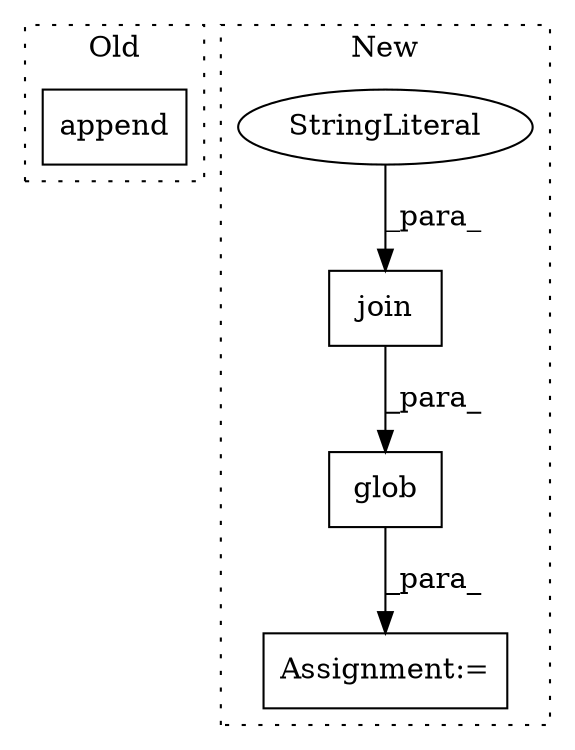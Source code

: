 digraph G {
subgraph cluster0 {
1 [label="append" a="32" s="2250,2272" l="7,1" shape="box"];
label = "Old";
style="dotted";
}
subgraph cluster1 {
2 [label="glob" a="32" s="796,839" l="5,1" shape="box"];
3 [label="Assignment:=" a="7" s="1928" l="1" shape="box"];
4 [label="join" a="32" s="809,838" l="5,1" shape="box"];
5 [label="StringLiteral" a="45" s="831" l="7" shape="ellipse"];
label = "New";
style="dotted";
}
2 -> 3 [label="_para_"];
4 -> 2 [label="_para_"];
5 -> 4 [label="_para_"];
}